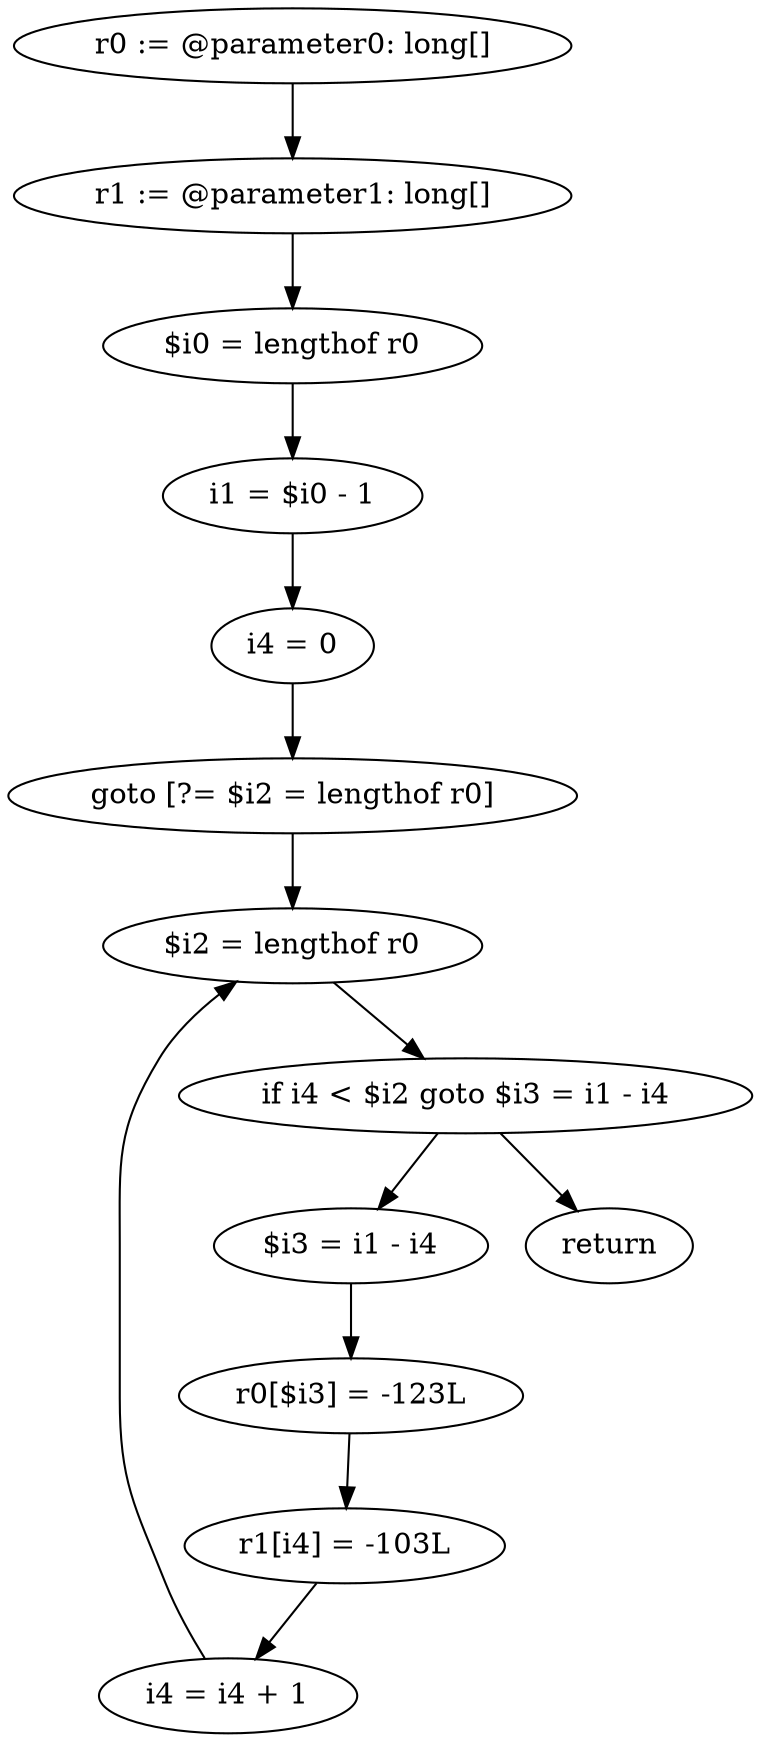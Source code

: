 digraph "unitGraph" {
    "r0 := @parameter0: long[]"
    "r1 := @parameter1: long[]"
    "$i0 = lengthof r0"
    "i1 = $i0 - 1"
    "i4 = 0"
    "goto [?= $i2 = lengthof r0]"
    "$i3 = i1 - i4"
    "r0[$i3] = -123L"
    "r1[i4] = -103L"
    "i4 = i4 + 1"
    "$i2 = lengthof r0"
    "if i4 < $i2 goto $i3 = i1 - i4"
    "return"
    "r0 := @parameter0: long[]"->"r1 := @parameter1: long[]";
    "r1 := @parameter1: long[]"->"$i0 = lengthof r0";
    "$i0 = lengthof r0"->"i1 = $i0 - 1";
    "i1 = $i0 - 1"->"i4 = 0";
    "i4 = 0"->"goto [?= $i2 = lengthof r0]";
    "goto [?= $i2 = lengthof r0]"->"$i2 = lengthof r0";
    "$i3 = i1 - i4"->"r0[$i3] = -123L";
    "r0[$i3] = -123L"->"r1[i4] = -103L";
    "r1[i4] = -103L"->"i4 = i4 + 1";
    "i4 = i4 + 1"->"$i2 = lengthof r0";
    "$i2 = lengthof r0"->"if i4 < $i2 goto $i3 = i1 - i4";
    "if i4 < $i2 goto $i3 = i1 - i4"->"return";
    "if i4 < $i2 goto $i3 = i1 - i4"->"$i3 = i1 - i4";
}
